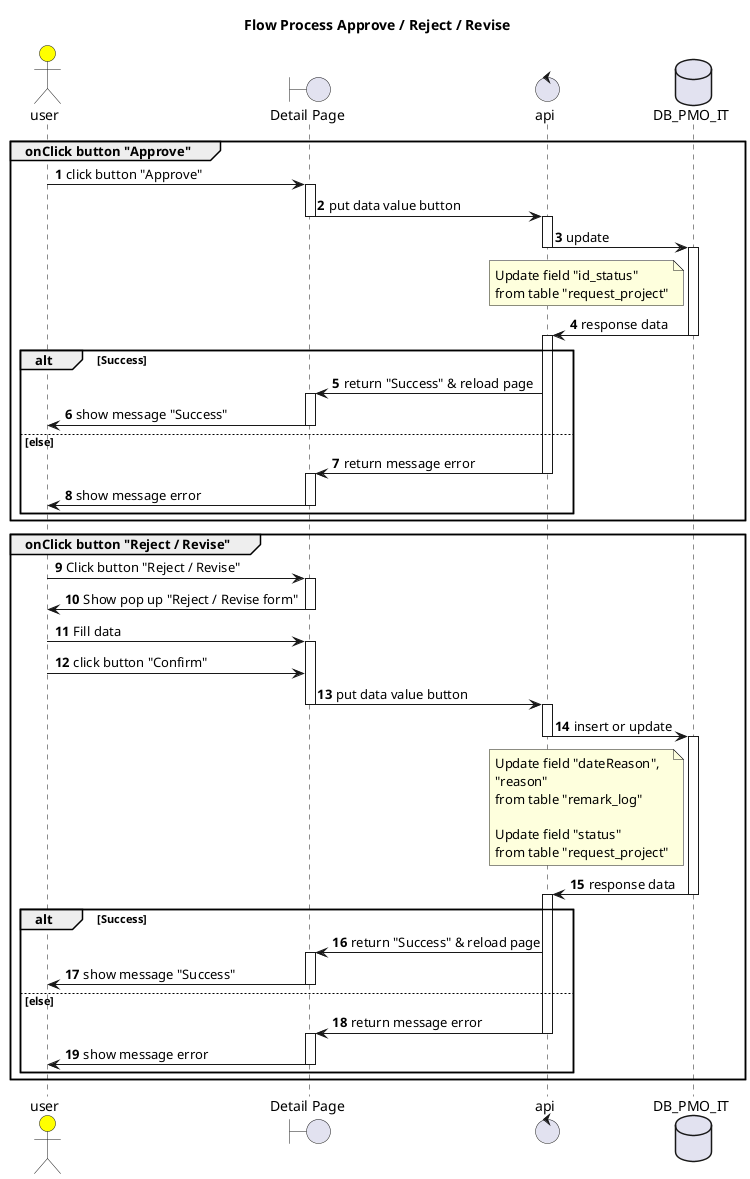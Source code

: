 @startuml PMO IT
title "Flow Process Approve / Reject / Revise"

actor "user" as user #Yellow
' boundary "Need Approval Menu" as ui
boundary "Detail Page" as ui2
control "api" as api
database "DB_PMO_IT" as DB_PMO_IT

autonumber

group onClick button "Approve"
    user -> ui2 : click button "Approve"
    activate ui2
    ui2 -> api : put data value button
    deactivate ui2
    activate api
    api -> DB_PMO_IT : update
    deactivate api
    activate DB_PMO_IT
    note left of DB_PMO_IT
        Update field "id_status"
        from table "request_project"
    end note
    api <- DB_PMO_IT : response data
    deactivate DB_PMO_IT
    activate api
    alt Success
        ui2 <- api : return "Success" & reload page
        activate ui2
        user <- ui2 : show message "Success"
        deactivate ui2
    else else
        ui2 <- api : return message error
        deactivate api
        activate ui2
        user <- ui2 : show message error
        deactivate ui2
    end
end

group onClick button "Reject / Revise"
    user -> ui2 : Click button "Reject / Revise"
    activate ui2
    ui2 -> user : Show pop up "Reject / Revise form"
    deactivate ui2
    user -> ui2 : Fill data
    activate ui2
    user -> ui2 : click button "Confirm"
    ui2 -> api : put data value button
    deactivate ui2
    activate api
    api -> DB_PMO_IT : insert or update
    deactivate api
    activate DB_PMO_IT
    note left of DB_PMO_IT
        Update field "dateReason",
        "reason"
        from table "remark_log"

        Update field "status"
        from table "request_project"
    end note
    api <- DB_PMO_IT : response data
    deactivate DB_PMO_IT
    activate api
    alt Success
        ui2 <- api : return "Success" & reload page
        activate ui2
        user <- ui2 : show message "Success"
        deactivate ui2
    else else
        ui2 <- api : return message error
        deactivate api
        activate ui2
        user <- ui2 : show message error
        deactivate ui2
    end
end

@enduml